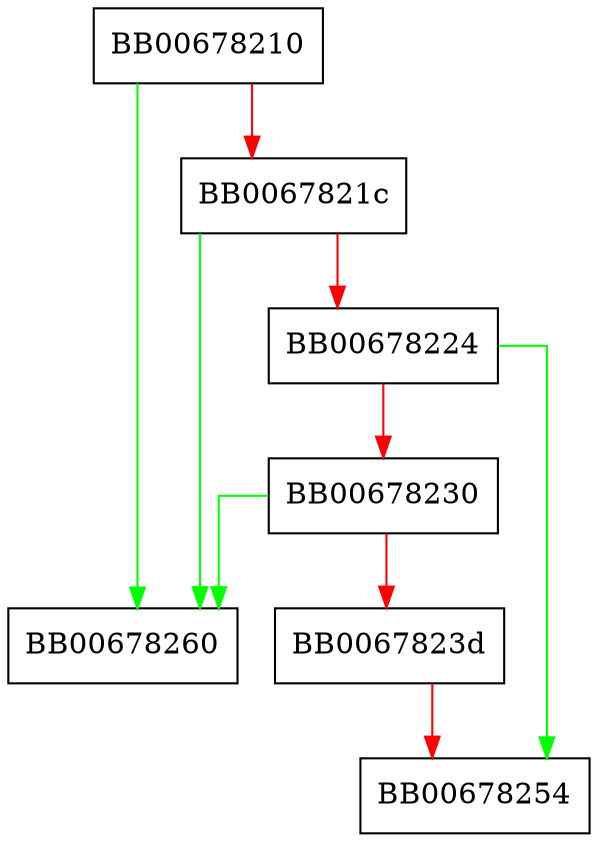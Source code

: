 digraph X509_set1_notAfter {
  node [shape="box"];
  graph [splines=ortho];
  BB00678210 -> BB00678260 [color="green"];
  BB00678210 -> BB0067821c [color="red"];
  BB0067821c -> BB00678260 [color="green"];
  BB0067821c -> BB00678224 [color="red"];
  BB00678224 -> BB00678254 [color="green"];
  BB00678224 -> BB00678230 [color="red"];
  BB00678230 -> BB00678260 [color="green"];
  BB00678230 -> BB0067823d [color="red"];
  BB0067823d -> BB00678254 [color="red"];
}